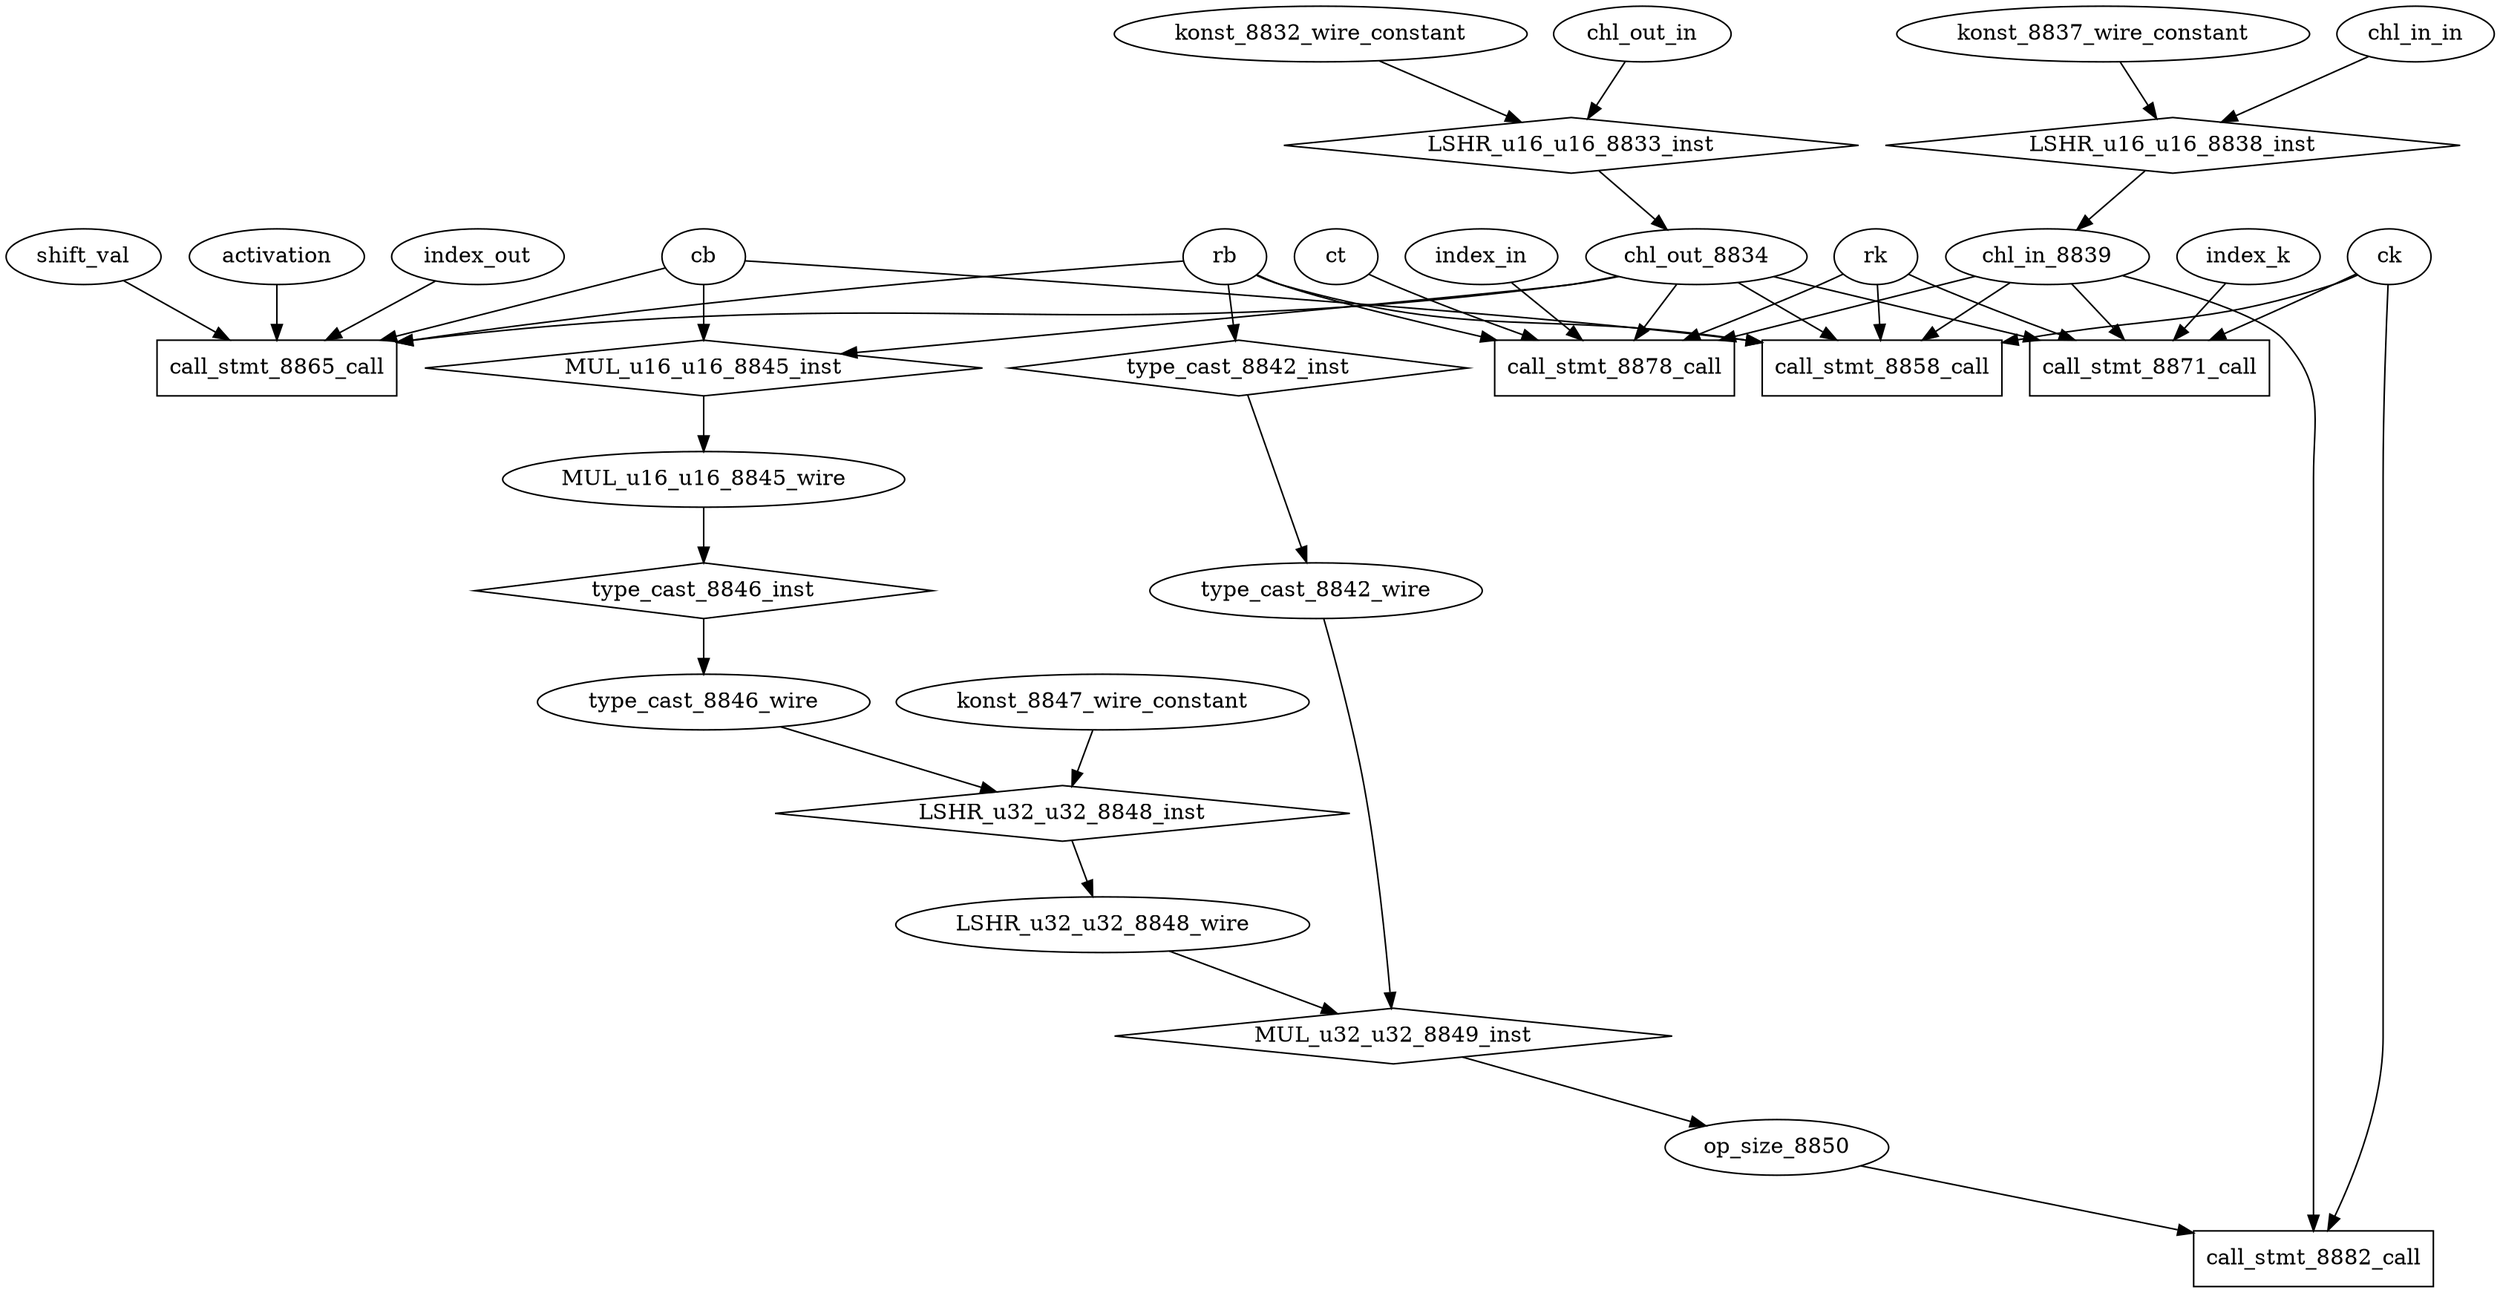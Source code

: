 digraph data_path {
  LSHR_u32_u32_8848_wire [shape=ellipse];
  MUL_u16_u16_8845_wire [shape=ellipse];
  chl_in_8839 [shape=ellipse];
  chl_out_8834 [shape=ellipse];
  konst_8832_wire_constant [shape=ellipse];
  konst_8837_wire_constant [shape=ellipse];
  konst_8847_wire_constant [shape=ellipse];
  op_size_8850 [shape=ellipse];
  type_cast_8842_wire [shape=ellipse];
  type_cast_8846_wire [shape=ellipse];
  LSHR_u16_u16_8833_inst [shape=diamond];
chl_out_in  -> LSHR_u16_u16_8833_inst;
konst_8832_wire_constant  -> LSHR_u16_u16_8833_inst;
LSHR_u16_u16_8833_inst -> chl_out_8834;
  LSHR_u16_u16_8838_inst [shape=diamond];
chl_in_in  -> LSHR_u16_u16_8838_inst;
konst_8837_wire_constant  -> LSHR_u16_u16_8838_inst;
LSHR_u16_u16_8838_inst -> chl_in_8839;
  LSHR_u32_u32_8848_inst [shape=diamond];
type_cast_8846_wire  -> LSHR_u32_u32_8848_inst;
konst_8847_wire_constant  -> LSHR_u32_u32_8848_inst;
LSHR_u32_u32_8848_inst -> LSHR_u32_u32_8848_wire;
  MUL_u16_u16_8845_inst [shape=diamond];
cb  -> MUL_u16_u16_8845_inst;
chl_out_8834  -> MUL_u16_u16_8845_inst;
MUL_u16_u16_8845_inst -> MUL_u16_u16_8845_wire;
  MUL_u32_u32_8849_inst [shape=diamond];
type_cast_8842_wire  -> MUL_u32_u32_8849_inst;
LSHR_u32_u32_8848_wire  -> MUL_u32_u32_8849_inst;
MUL_u32_u32_8849_inst -> op_size_8850;
  call_stmt_8858_call [shape=rectangle];
rb  -> call_stmt_8858_call;
cb  -> call_stmt_8858_call;
chl_in_8839  -> call_stmt_8858_call;
chl_out_8834  -> call_stmt_8858_call;
rk  -> call_stmt_8858_call;
ck  -> call_stmt_8858_call;
  call_stmt_8865_call [shape=rectangle];
rb  -> call_stmt_8865_call;
cb  -> call_stmt_8865_call;
chl_out_8834  -> call_stmt_8865_call;
shift_val  -> call_stmt_8865_call;
activation  -> call_stmt_8865_call;
index_out  -> call_stmt_8865_call;
  call_stmt_8871_call [shape=rectangle];
chl_in_8839  -> call_stmt_8871_call;
chl_out_8834  -> call_stmt_8871_call;
rk  -> call_stmt_8871_call;
ck  -> call_stmt_8871_call;
index_k  -> call_stmt_8871_call;
  call_stmt_8878_call [shape=rectangle];
rb  -> call_stmt_8878_call;
ct  -> call_stmt_8878_call;
chl_in_8839  -> call_stmt_8878_call;
chl_out_8834  -> call_stmt_8878_call;
rk  -> call_stmt_8878_call;
index_in  -> call_stmt_8878_call;
  call_stmt_8882_call [shape=rectangle];
chl_in_8839  -> call_stmt_8882_call;
ck  -> call_stmt_8882_call;
op_size_8850  -> call_stmt_8882_call;
  type_cast_8842_inst [shape=diamond];
rb  -> type_cast_8842_inst;
type_cast_8842_inst -> type_cast_8842_wire;
  type_cast_8846_inst [shape=diamond];
MUL_u16_u16_8845_wire  -> type_cast_8846_inst;
type_cast_8846_inst -> type_cast_8846_wire;
}
